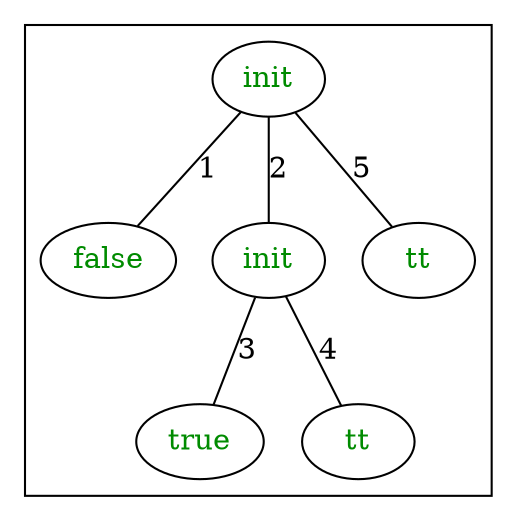 graph G { subgraph cluster_0 { 0 [ label="init" fontcolor="#008B00" ] ; 1 [ label="false" fontcolor="#008B00" ] ; 2 [ label="init" fontcolor="#008B00" ] ; 3 [ label="true" fontcolor="#008B00" ] ; 4 [ label="tt" fontcolor="#008B00" ] ; 5 [ label="tt" fontcolor="#008B00" ] ;  } 0 -- 1 [label=1] ; 0 -- 2 [label=2] ; 2 -- 3 [label=3] ; 2 -- 4 [label=4] ; 0 -- 5 [label=5] ; }